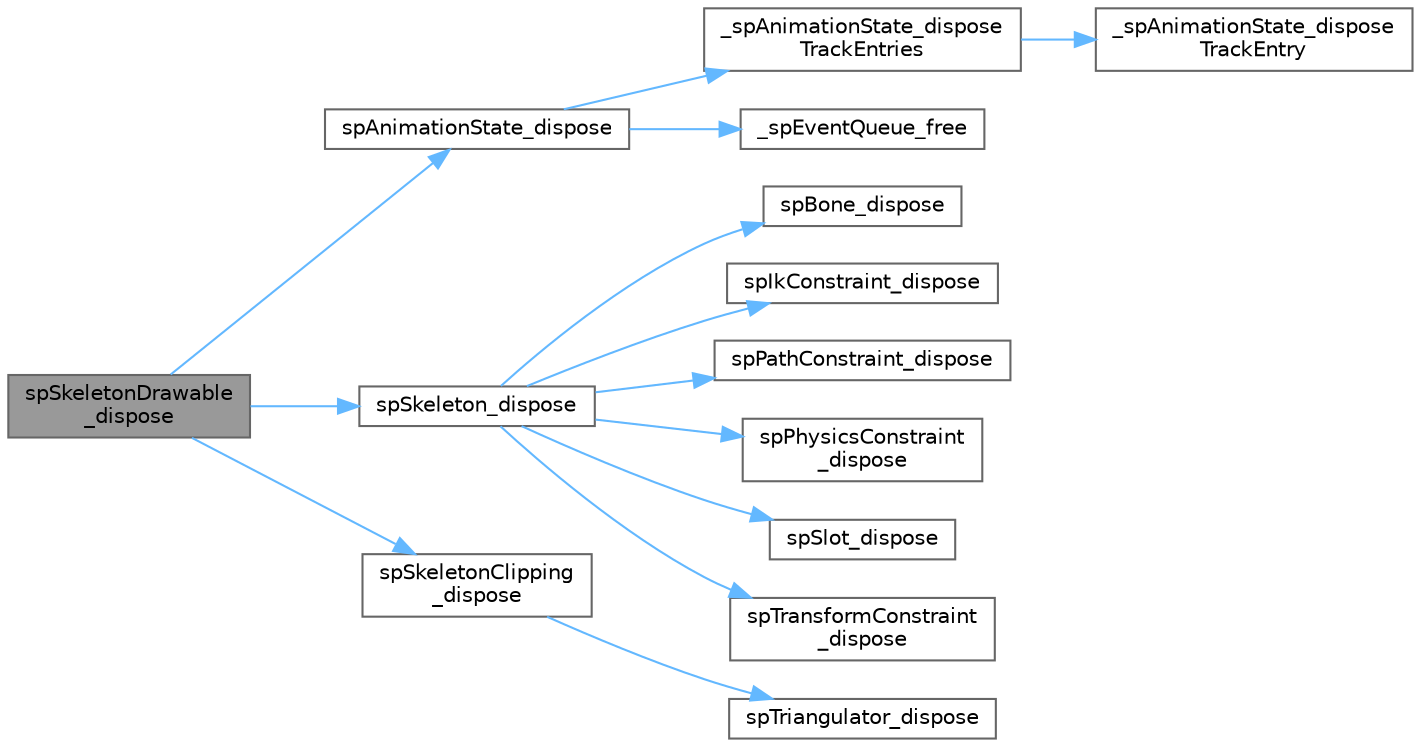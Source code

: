 digraph "spSkeletonDrawable_dispose"
{
 // LATEX_PDF_SIZE
  bgcolor="transparent";
  edge [fontname=Helvetica,fontsize=10,labelfontname=Helvetica,labelfontsize=10];
  node [fontname=Helvetica,fontsize=10,shape=box,height=0.2,width=0.4];
  rankdir="LR";
  Node1 [id="Node000001",label="spSkeletonDrawable\l_dispose",height=0.2,width=0.4,color="gray40", fillcolor="grey60", style="filled", fontcolor="black",tooltip=" "];
  Node1 -> Node2 [id="edge14_Node000001_Node000002",color="steelblue1",style="solid",tooltip=" "];
  Node2 [id="Node000002",label="spAnimationState_dispose",height=0.2,width=0.4,color="grey40", fillcolor="white", style="filled",URL="$_animation_state_8c.html#a6bb36f95af04a3ec35d13f6c435aeb4a",tooltip=" "];
  Node2 -> Node3 [id="edge15_Node000002_Node000003",color="steelblue1",style="solid",tooltip=" "];
  Node3 [id="Node000003",label="_spAnimationState_dispose\lTrackEntries",height=0.2,width=0.4,color="grey40", fillcolor="white", style="filled",URL="$_animation_state_8c.html#ace41e2ec65c20f6eae482d34767b2717",tooltip=" "];
  Node3 -> Node4 [id="edge16_Node000003_Node000004",color="steelblue1",style="solid",tooltip=" "];
  Node4 [id="Node000004",label="_spAnimationState_dispose\lTrackEntry",height=0.2,width=0.4,color="grey40", fillcolor="white", style="filled",URL="$_animation_state_8c.html#a7a84367c96b43e1d7c7431c45569e674",tooltip=" "];
  Node2 -> Node5 [id="edge17_Node000002_Node000005",color="steelblue1",style="solid",tooltip=" "];
  Node5 [id="Node000005",label="_spEventQueue_free",height=0.2,width=0.4,color="grey40", fillcolor="white", style="filled",URL="$_animation_state_8c.html#ae8ff6644ab7d8745ee257f97508d54ba",tooltip=" "];
  Node1 -> Node6 [id="edge18_Node000001_Node000006",color="steelblue1",style="solid",tooltip=" "];
  Node6 [id="Node000006",label="spSkeleton_dispose",height=0.2,width=0.4,color="grey40", fillcolor="white", style="filled",URL="$_skeleton_8c.html#a77f856011e09776af5a8d8e45446bc72",tooltip=" "];
  Node6 -> Node7 [id="edge19_Node000006_Node000007",color="steelblue1",style="solid",tooltip=" "];
  Node7 [id="Node000007",label="spBone_dispose",height=0.2,width=0.4,color="grey40", fillcolor="white", style="filled",URL="$_bone_8c.html#ac9432169a9965bcbc2ee09fdd40ae4a2",tooltip=" "];
  Node6 -> Node8 [id="edge20_Node000006_Node000008",color="steelblue1",style="solid",tooltip=" "];
  Node8 [id="Node000008",label="spIkConstraint_dispose",height=0.2,width=0.4,color="grey40", fillcolor="white", style="filled",URL="$_ik_constraint_8c.html#ab562f2c38689e012955f64da69cbdd51",tooltip=" "];
  Node6 -> Node9 [id="edge21_Node000006_Node000009",color="steelblue1",style="solid",tooltip=" "];
  Node9 [id="Node000009",label="spPathConstraint_dispose",height=0.2,width=0.4,color="grey40", fillcolor="white", style="filled",URL="$_path_constraint_8c.html#a89a998f72f23fadea74c6cb7403d19a5",tooltip=" "];
  Node6 -> Node10 [id="edge22_Node000006_Node000010",color="steelblue1",style="solid",tooltip=" "];
  Node10 [id="Node000010",label="spPhysicsConstraint\l_dispose",height=0.2,width=0.4,color="grey40", fillcolor="white", style="filled",URL="$_physics_constraint_8c.html#a7d0e849bcc7d76d81f5a9f31e2fdb8f6",tooltip=" "];
  Node6 -> Node11 [id="edge23_Node000006_Node000011",color="steelblue1",style="solid",tooltip=" "];
  Node11 [id="Node000011",label="spSlot_dispose",height=0.2,width=0.4,color="grey40", fillcolor="white", style="filled",URL="$_slot_8c.html#abc79e957760a12acef34938e456201e7",tooltip=" "];
  Node6 -> Node12 [id="edge24_Node000006_Node000012",color="steelblue1",style="solid",tooltip=" "];
  Node12 [id="Node000012",label="spTransformConstraint\l_dispose",height=0.2,width=0.4,color="grey40", fillcolor="white", style="filled",URL="$_transform_constraint_8c.html#aa1b7de86ac6d61687962b5f9171ec5cb",tooltip=" "];
  Node1 -> Node13 [id="edge25_Node000001_Node000013",color="steelblue1",style="solid",tooltip=" "];
  Node13 [id="Node000013",label="spSkeletonClipping\l_dispose",height=0.2,width=0.4,color="grey40", fillcolor="white", style="filled",URL="$_skeleton_clipping_8c.html#ae6d329ce73572ba6ffde55a7e9532d3d",tooltip=" "];
  Node13 -> Node14 [id="edge26_Node000013_Node000014",color="steelblue1",style="solid",tooltip=" "];
  Node14 [id="Node000014",label="spTriangulator_dispose",height=0.2,width=0.4,color="grey40", fillcolor="white", style="filled",URL="$_triangulator_8c.html#a60d6137c501b44c4dba6ae5f156564d3",tooltip=" "];
}
